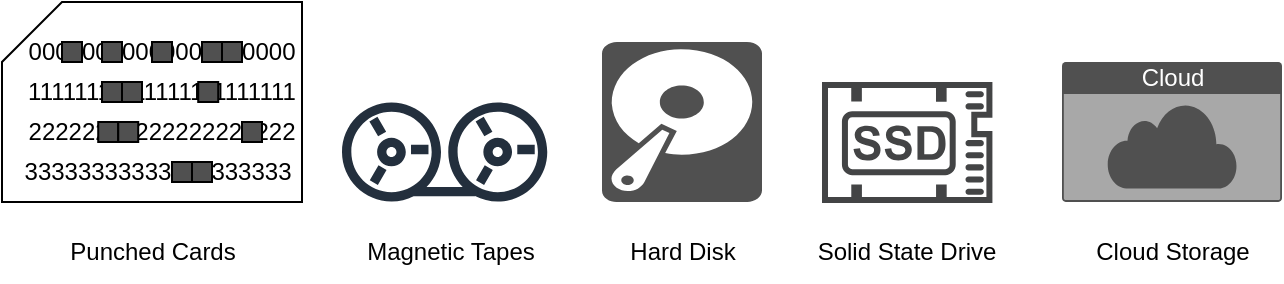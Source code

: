 <mxfile version="20.8.20" type="github">
  <diagram name="Page-1" id="uNEvBY4QikqdjumtlErW">
    <mxGraphModel dx="954" dy="506" grid="1" gridSize="10" guides="1" tooltips="1" connect="1" arrows="1" fold="1" page="1" pageScale="1" pageWidth="850" pageHeight="1100" math="0" shadow="0">
      <root>
        <mxCell id="0" />
        <mxCell id="1" parent="0" />
        <mxCell id="HFaYhnQl0wXanQgO5TsE-2" value="" style="sketch=0;outlineConnect=0;fontColor=#232F3E;gradientColor=none;fillColor=#232F3D;strokeColor=none;dashed=0;verticalLabelPosition=bottom;verticalAlign=top;align=center;html=1;fontSize=12;fontStyle=0;aspect=fixed;pointerEvents=1;shape=mxgraph.aws4.tape_storage;" vertex="1" parent="1">
          <mxGeometry x="220" y="110" width="102.63" height="50" as="geometry" />
        </mxCell>
        <mxCell id="HFaYhnQl0wXanQgO5TsE-3" value="" style="sketch=0;pointerEvents=1;shadow=0;dashed=0;html=1;strokeColor=none;fillColor=#505050;labelPosition=center;verticalLabelPosition=bottom;verticalAlign=top;outlineConnect=0;align=center;shape=mxgraph.office.devices.hard_disk;" vertex="1" parent="1">
          <mxGeometry x="350" y="80" width="80" height="80" as="geometry" />
        </mxCell>
        <mxCell id="HFaYhnQl0wXanQgO5TsE-4" value="" style="sketch=0;pointerEvents=1;shadow=0;dashed=0;html=1;strokeColor=none;fillColor=#434445;aspect=fixed;labelPosition=center;verticalLabelPosition=bottom;verticalAlign=top;align=center;outlineConnect=0;shape=mxgraph.vvd.ssd;" vertex="1" parent="1">
          <mxGeometry x="460" y="100" width="85.21" height="60.5" as="geometry" />
        </mxCell>
        <mxCell id="HFaYhnQl0wXanQgO5TsE-6" value="Cloud" style="html=1;strokeColor=none;fillColor=#505050;labelPosition=center;verticalLabelPosition=middle;verticalAlign=top;align=center;fontSize=12;outlineConnect=0;spacingTop=-6;fontColor=#FFFFFF;sketch=0;shape=mxgraph.sitemap.cloud;" vertex="1" parent="1">
          <mxGeometry x="580" y="90" width="110" height="70" as="geometry" />
        </mxCell>
        <mxCell id="HFaYhnQl0wXanQgO5TsE-7" value="" style="shape=card;whiteSpace=wrap;html=1;fillColor=#ffffff;" vertex="1" parent="1">
          <mxGeometry x="50" y="60" width="150" height="100" as="geometry" />
        </mxCell>
        <mxCell id="HFaYhnQl0wXanQgO5TsE-8" value="00000000000000000000" style="text;html=1;strokeColor=none;fillColor=none;align=center;verticalAlign=middle;whiteSpace=wrap;rounded=0;" vertex="1" parent="1">
          <mxGeometry x="100" y="70" width="60" height="30" as="geometry" />
        </mxCell>
        <mxCell id="HFaYhnQl0wXanQgO5TsE-10" value="11111111111111111111111" style="text;html=1;strokeColor=none;fillColor=none;align=center;verticalAlign=middle;whiteSpace=wrap;rounded=0;" vertex="1" parent="1">
          <mxGeometry x="100" y="90" width="60" height="30" as="geometry" />
        </mxCell>
        <mxCell id="HFaYhnQl0wXanQgO5TsE-11" value="22222222222222222222" style="text;html=1;strokeColor=none;fillColor=none;align=center;verticalAlign=middle;whiteSpace=wrap;rounded=0;" vertex="1" parent="1">
          <mxGeometry x="100" y="110" width="60" height="30" as="geometry" />
        </mxCell>
        <mxCell id="HFaYhnQl0wXanQgO5TsE-12" value="33333333333333333333" style="text;html=1;strokeColor=none;fillColor=none;align=center;verticalAlign=middle;whiteSpace=wrap;rounded=0;" vertex="1" parent="1">
          <mxGeometry x="98.11" y="130" width="60" height="30" as="geometry" />
        </mxCell>
        <mxCell id="HFaYhnQl0wXanQgO5TsE-15" value="" style="rounded=0;whiteSpace=wrap;html=1;fillColor=#505050;" vertex="1" parent="1">
          <mxGeometry x="80" y="80" width="10" height="10" as="geometry" />
        </mxCell>
        <mxCell id="HFaYhnQl0wXanQgO5TsE-16" value="" style="rounded=0;whiteSpace=wrap;html=1;fillColor=#505050;" vertex="1" parent="1">
          <mxGeometry x="100" y="80" width="10" height="10" as="geometry" />
        </mxCell>
        <mxCell id="HFaYhnQl0wXanQgO5TsE-17" value="" style="rounded=0;whiteSpace=wrap;html=1;fillColor=#505050;" vertex="1" parent="1">
          <mxGeometry x="125" y="80" width="10" height="10" as="geometry" />
        </mxCell>
        <mxCell id="HFaYhnQl0wXanQgO5TsE-18" value="" style="rounded=0;whiteSpace=wrap;html=1;fillColor=#505050;" vertex="1" parent="1">
          <mxGeometry x="150" y="80" width="10" height="10" as="geometry" />
        </mxCell>
        <mxCell id="HFaYhnQl0wXanQgO5TsE-19" value="" style="rounded=0;whiteSpace=wrap;html=1;fillColor=#505050;" vertex="1" parent="1">
          <mxGeometry x="160" y="80" width="10" height="10" as="geometry" />
        </mxCell>
        <mxCell id="HFaYhnQl0wXanQgO5TsE-20" value="" style="rounded=0;whiteSpace=wrap;html=1;fillColor=#505050;" vertex="1" parent="1">
          <mxGeometry x="100" y="100" width="10" height="10" as="geometry" />
        </mxCell>
        <mxCell id="HFaYhnQl0wXanQgO5TsE-21" value="" style="rounded=0;whiteSpace=wrap;html=1;fillColor=#505050;" vertex="1" parent="1">
          <mxGeometry x="110" y="100" width="10" height="10" as="geometry" />
        </mxCell>
        <mxCell id="HFaYhnQl0wXanQgO5TsE-22" value="" style="rounded=0;whiteSpace=wrap;html=1;fillColor=#505050;" vertex="1" parent="1">
          <mxGeometry x="148.11" y="100" width="10" height="10" as="geometry" />
        </mxCell>
        <mxCell id="HFaYhnQl0wXanQgO5TsE-23" value="" style="rounded=0;whiteSpace=wrap;html=1;fillColor=#505050;" vertex="1" parent="1">
          <mxGeometry x="98.11" y="120" width="10" height="10" as="geometry" />
        </mxCell>
        <mxCell id="HFaYhnQl0wXanQgO5TsE-24" value="" style="rounded=0;whiteSpace=wrap;html=1;fillColor=#505050;" vertex="1" parent="1">
          <mxGeometry x="108.11" y="120" width="10" height="10" as="geometry" />
        </mxCell>
        <mxCell id="HFaYhnQl0wXanQgO5TsE-25" value="" style="rounded=0;whiteSpace=wrap;html=1;fillColor=#505050;" vertex="1" parent="1">
          <mxGeometry x="170" y="120" width="10" height="10" as="geometry" />
        </mxCell>
        <mxCell id="HFaYhnQl0wXanQgO5TsE-26" value="" style="rounded=0;whiteSpace=wrap;html=1;fillColor=#505050;" vertex="1" parent="1">
          <mxGeometry x="135" y="140" width="10" height="10" as="geometry" />
        </mxCell>
        <mxCell id="HFaYhnQl0wXanQgO5TsE-27" value="" style="rounded=0;whiteSpace=wrap;html=1;fillColor=#505050;" vertex="1" parent="1">
          <mxGeometry x="145" y="140" width="10" height="10" as="geometry" />
        </mxCell>
        <mxCell id="HFaYhnQl0wXanQgO5TsE-28" value="Punched Cards" style="text;html=1;strokeColor=none;fillColor=none;align=center;verticalAlign=middle;whiteSpace=wrap;rounded=0;" vertex="1" parent="1">
          <mxGeometry x="76.5" y="170" width="97" height="30" as="geometry" />
        </mxCell>
        <mxCell id="HFaYhnQl0wXanQgO5TsE-29" value="Magnetic Tapes" style="text;html=1;strokeColor=none;fillColor=none;align=center;verticalAlign=middle;whiteSpace=wrap;rounded=0;" vertex="1" parent="1">
          <mxGeometry x="225.63" y="170" width="97" height="30" as="geometry" />
        </mxCell>
        <mxCell id="HFaYhnQl0wXanQgO5TsE-30" value="Hard Disk" style="text;html=1;strokeColor=none;fillColor=none;align=center;verticalAlign=middle;whiteSpace=wrap;rounded=0;" vertex="1" parent="1">
          <mxGeometry x="341.5" y="170" width="97" height="30" as="geometry" />
        </mxCell>
        <mxCell id="HFaYhnQl0wXanQgO5TsE-31" value="Solid State Drive" style="text;html=1;strokeColor=none;fillColor=none;align=center;verticalAlign=middle;whiteSpace=wrap;rounded=0;" vertex="1" parent="1">
          <mxGeometry x="454.11" y="170" width="97" height="30" as="geometry" />
        </mxCell>
        <mxCell id="HFaYhnQl0wXanQgO5TsE-32" value="Cloud Storage" style="text;html=1;strokeColor=none;fillColor=none;align=center;verticalAlign=middle;whiteSpace=wrap;rounded=0;" vertex="1" parent="1">
          <mxGeometry x="586.5" y="170" width="97" height="30" as="geometry" />
        </mxCell>
      </root>
    </mxGraphModel>
  </diagram>
</mxfile>
